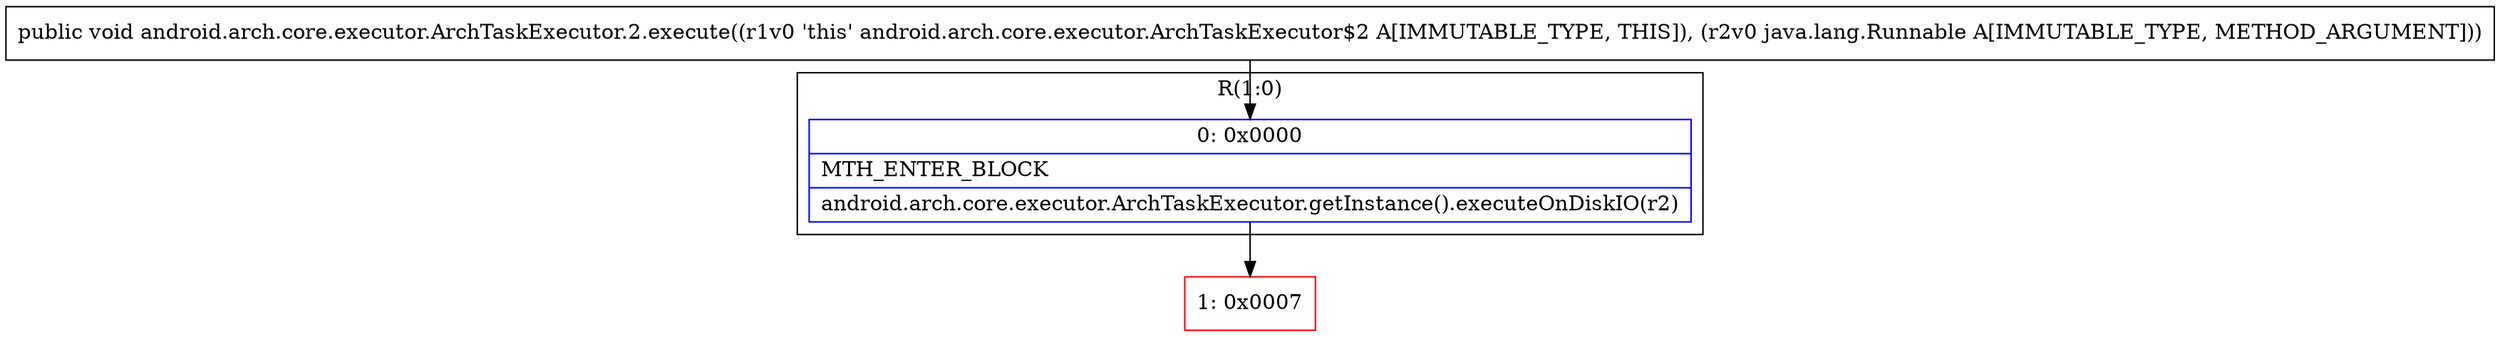 digraph "CFG forandroid.arch.core.executor.ArchTaskExecutor.2.execute(Ljava\/lang\/Runnable;)V" {
subgraph cluster_Region_1594912690 {
label = "R(1:0)";
node [shape=record,color=blue];
Node_0 [shape=record,label="{0\:\ 0x0000|MTH_ENTER_BLOCK\l|android.arch.core.executor.ArchTaskExecutor.getInstance().executeOnDiskIO(r2)\l}"];
}
Node_1 [shape=record,color=red,label="{1\:\ 0x0007}"];
MethodNode[shape=record,label="{public void android.arch.core.executor.ArchTaskExecutor.2.execute((r1v0 'this' android.arch.core.executor.ArchTaskExecutor$2 A[IMMUTABLE_TYPE, THIS]), (r2v0 java.lang.Runnable A[IMMUTABLE_TYPE, METHOD_ARGUMENT])) }"];
MethodNode -> Node_0;
Node_0 -> Node_1;
}

